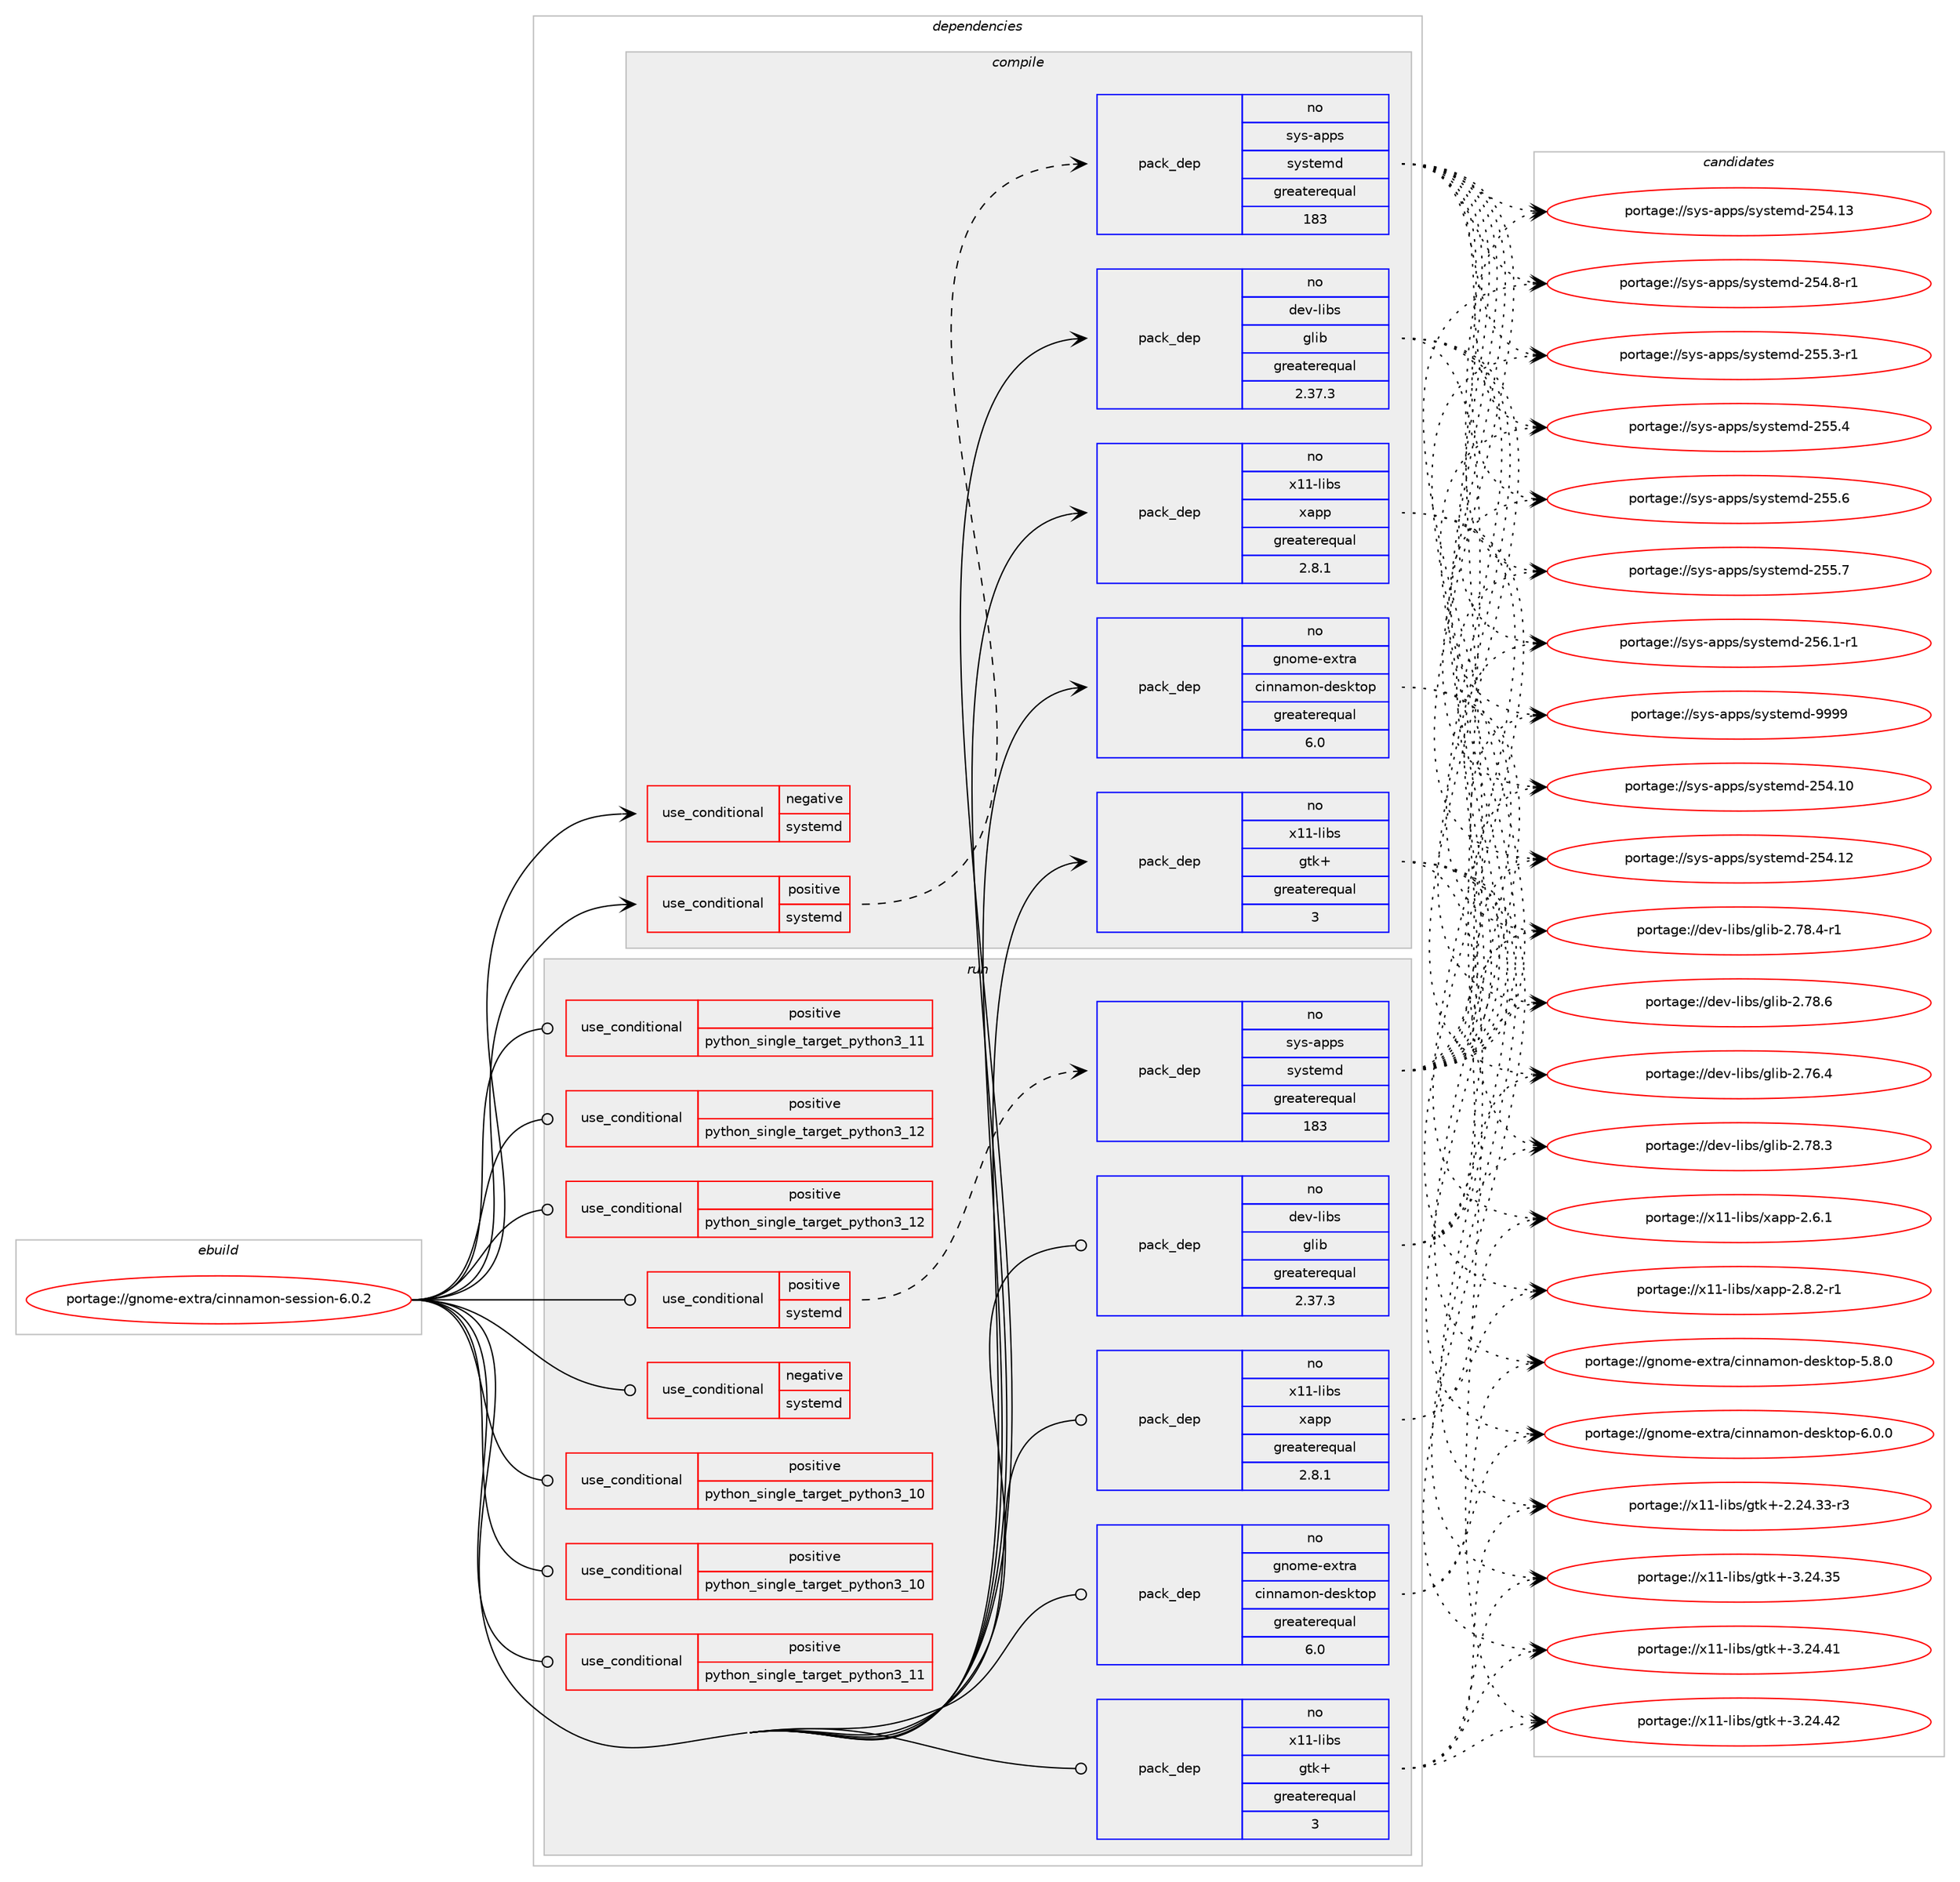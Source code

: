 digraph prolog {

# *************
# Graph options
# *************

newrank=true;
concentrate=true;
compound=true;
graph [rankdir=LR,fontname=Helvetica,fontsize=10,ranksep=1.5];#, ranksep=2.5, nodesep=0.2];
edge  [arrowhead=vee];
node  [fontname=Helvetica,fontsize=10];

# **********
# The ebuild
# **********

subgraph cluster_leftcol {
color=gray;
rank=same;
label=<<i>ebuild</i>>;
id [label="portage://gnome-extra/cinnamon-session-6.0.2", color=red, width=4, href="../gnome-extra/cinnamon-session-6.0.2.svg"];
}

# ****************
# The dependencies
# ****************

subgraph cluster_midcol {
color=gray;
label=<<i>dependencies</i>>;
subgraph cluster_compile {
fillcolor="#eeeeee";
style=filled;
label=<<i>compile</i>>;
subgraph cond64076 {
dependency119016 [label=<<TABLE BORDER="0" CELLBORDER="1" CELLSPACING="0" CELLPADDING="4"><TR><TD ROWSPAN="3" CELLPADDING="10">use_conditional</TD></TR><TR><TD>negative</TD></TR><TR><TD>systemd</TD></TR></TABLE>>, shape=none, color=red];
# *** BEGIN UNKNOWN DEPENDENCY TYPE (TODO) ***
# dependency119016 -> package_dependency(portage://gnome-extra/cinnamon-session-6.0.2,install,no,sys-auth,elogind,none,[,,],[],[use(enable(policykit),none)])
# *** END UNKNOWN DEPENDENCY TYPE (TODO) ***

}
id:e -> dependency119016:w [weight=20,style="solid",arrowhead="vee"];
subgraph cond64077 {
dependency119017 [label=<<TABLE BORDER="0" CELLBORDER="1" CELLSPACING="0" CELLPADDING="4"><TR><TD ROWSPAN="3" CELLPADDING="10">use_conditional</TD></TR><TR><TD>positive</TD></TR><TR><TD>systemd</TD></TR></TABLE>>, shape=none, color=red];
subgraph pack53425 {
dependency119018 [label=<<TABLE BORDER="0" CELLBORDER="1" CELLSPACING="0" CELLPADDING="4" WIDTH="220"><TR><TD ROWSPAN="6" CELLPADDING="30">pack_dep</TD></TR><TR><TD WIDTH="110">no</TD></TR><TR><TD>sys-apps</TD></TR><TR><TD>systemd</TD></TR><TR><TD>greaterequal</TD></TR><TR><TD>183</TD></TR></TABLE>>, shape=none, color=blue];
}
dependency119017:e -> dependency119018:w [weight=20,style="dashed",arrowhead="vee"];
}
id:e -> dependency119017:w [weight=20,style="solid",arrowhead="vee"];
subgraph pack53426 {
dependency119019 [label=<<TABLE BORDER="0" CELLBORDER="1" CELLSPACING="0" CELLPADDING="4" WIDTH="220"><TR><TD ROWSPAN="6" CELLPADDING="30">pack_dep</TD></TR><TR><TD WIDTH="110">no</TD></TR><TR><TD>dev-libs</TD></TR><TR><TD>glib</TD></TR><TR><TD>greaterequal</TD></TR><TR><TD>2.37.3</TD></TR></TABLE>>, shape=none, color=blue];
}
id:e -> dependency119019:w [weight=20,style="solid",arrowhead="vee"];
subgraph pack53427 {
dependency119020 [label=<<TABLE BORDER="0" CELLBORDER="1" CELLSPACING="0" CELLPADDING="4" WIDTH="220"><TR><TD ROWSPAN="6" CELLPADDING="30">pack_dep</TD></TR><TR><TD WIDTH="110">no</TD></TR><TR><TD>gnome-extra</TD></TR><TR><TD>cinnamon-desktop</TD></TR><TR><TD>greaterequal</TD></TR><TR><TD>6.0</TD></TR></TABLE>>, shape=none, color=blue];
}
id:e -> dependency119020:w [weight=20,style="solid",arrowhead="vee"];
# *** BEGIN UNKNOWN DEPENDENCY TYPE (TODO) ***
# id -> package_dependency(portage://gnome-extra/cinnamon-session-6.0.2,install,no,media-libs,libcanberra,none,[,,],[],[use(enable(pulseaudio),none)])
# *** END UNKNOWN DEPENDENCY TYPE (TODO) ***

# *** BEGIN UNKNOWN DEPENDENCY TYPE (TODO) ***
# id -> package_dependency(portage://gnome-extra/cinnamon-session-6.0.2,install,no,virtual,opengl,none,[,,],[],[])
# *** END UNKNOWN DEPENDENCY TYPE (TODO) ***

# *** BEGIN UNKNOWN DEPENDENCY TYPE (TODO) ***
# id -> package_dependency(portage://gnome-extra/cinnamon-session-6.0.2,install,no,x11-libs,cairo,none,[,,],[],[])
# *** END UNKNOWN DEPENDENCY TYPE (TODO) ***

# *** BEGIN UNKNOWN DEPENDENCY TYPE (TODO) ***
# id -> package_dependency(portage://gnome-extra/cinnamon-session-6.0.2,install,no,x11-libs,gdk-pixbuf,none,[,,],[slot(2)],[])
# *** END UNKNOWN DEPENDENCY TYPE (TODO) ***

subgraph pack53428 {
dependency119021 [label=<<TABLE BORDER="0" CELLBORDER="1" CELLSPACING="0" CELLPADDING="4" WIDTH="220"><TR><TD ROWSPAN="6" CELLPADDING="30">pack_dep</TD></TR><TR><TD WIDTH="110">no</TD></TR><TR><TD>x11-libs</TD></TR><TR><TD>gtk+</TD></TR><TR><TD>greaterequal</TD></TR><TR><TD>3</TD></TR></TABLE>>, shape=none, color=blue];
}
id:e -> dependency119021:w [weight=20,style="solid",arrowhead="vee"];
# *** BEGIN UNKNOWN DEPENDENCY TYPE (TODO) ***
# id -> package_dependency(portage://gnome-extra/cinnamon-session-6.0.2,install,no,x11-libs,libICE,none,[,,],[],[])
# *** END UNKNOWN DEPENDENCY TYPE (TODO) ***

# *** BEGIN UNKNOWN DEPENDENCY TYPE (TODO) ***
# id -> package_dependency(portage://gnome-extra/cinnamon-session-6.0.2,install,no,x11-libs,libSM,none,[,,],[],[])
# *** END UNKNOWN DEPENDENCY TYPE (TODO) ***

# *** BEGIN UNKNOWN DEPENDENCY TYPE (TODO) ***
# id -> package_dependency(portage://gnome-extra/cinnamon-session-6.0.2,install,no,x11-libs,libX11,none,[,,],[],[])
# *** END UNKNOWN DEPENDENCY TYPE (TODO) ***

# *** BEGIN UNKNOWN DEPENDENCY TYPE (TODO) ***
# id -> package_dependency(portage://gnome-extra/cinnamon-session-6.0.2,install,no,x11-libs,libXau,none,[,,],[],[])
# *** END UNKNOWN DEPENDENCY TYPE (TODO) ***

# *** BEGIN UNKNOWN DEPENDENCY TYPE (TODO) ***
# id -> package_dependency(portage://gnome-extra/cinnamon-session-6.0.2,install,no,x11-libs,libXcomposite,none,[,,],[],[])
# *** END UNKNOWN DEPENDENCY TYPE (TODO) ***

# *** BEGIN UNKNOWN DEPENDENCY TYPE (TODO) ***
# id -> package_dependency(portage://gnome-extra/cinnamon-session-6.0.2,install,no,x11-libs,libXext,none,[,,],[],[])
# *** END UNKNOWN DEPENDENCY TYPE (TODO) ***

# *** BEGIN UNKNOWN DEPENDENCY TYPE (TODO) ***
# id -> package_dependency(portage://gnome-extra/cinnamon-session-6.0.2,install,no,x11-libs,libXrender,none,[,,],[],[])
# *** END UNKNOWN DEPENDENCY TYPE (TODO) ***

# *** BEGIN UNKNOWN DEPENDENCY TYPE (TODO) ***
# id -> package_dependency(portage://gnome-extra/cinnamon-session-6.0.2,install,no,x11-libs,libXtst,none,[,,],[],[])
# *** END UNKNOWN DEPENDENCY TYPE (TODO) ***

# *** BEGIN UNKNOWN DEPENDENCY TYPE (TODO) ***
# id -> package_dependency(portage://gnome-extra/cinnamon-session-6.0.2,install,no,x11-libs,pango,none,[,,],[],[use(enable(X),none)])
# *** END UNKNOWN DEPENDENCY TYPE (TODO) ***

subgraph pack53429 {
dependency119022 [label=<<TABLE BORDER="0" CELLBORDER="1" CELLSPACING="0" CELLPADDING="4" WIDTH="220"><TR><TD ROWSPAN="6" CELLPADDING="30">pack_dep</TD></TR><TR><TD WIDTH="110">no</TD></TR><TR><TD>x11-libs</TD></TR><TR><TD>xapp</TD></TR><TR><TD>greaterequal</TD></TR><TR><TD>2.8.1</TD></TR></TABLE>>, shape=none, color=blue];
}
id:e -> dependency119022:w [weight=20,style="solid",arrowhead="vee"];
# *** BEGIN UNKNOWN DEPENDENCY TYPE (TODO) ***
# id -> package_dependency(portage://gnome-extra/cinnamon-session-6.0.2,install,no,x11-libs,xtrans,none,[,,],[],[])
# *** END UNKNOWN DEPENDENCY TYPE (TODO) ***

}
subgraph cluster_compileandrun {
fillcolor="#eeeeee";
style=filled;
label=<<i>compile and run</i>>;
}
subgraph cluster_run {
fillcolor="#eeeeee";
style=filled;
label=<<i>run</i>>;
subgraph cond64078 {
dependency119023 [label=<<TABLE BORDER="0" CELLBORDER="1" CELLSPACING="0" CELLPADDING="4"><TR><TD ROWSPAN="3" CELLPADDING="10">use_conditional</TD></TR><TR><TD>negative</TD></TR><TR><TD>systemd</TD></TR></TABLE>>, shape=none, color=red];
# *** BEGIN UNKNOWN DEPENDENCY TYPE (TODO) ***
# dependency119023 -> package_dependency(portage://gnome-extra/cinnamon-session-6.0.2,run,no,sys-auth,elogind,none,[,,],[],[use(enable(policykit),none)])
# *** END UNKNOWN DEPENDENCY TYPE (TODO) ***

}
id:e -> dependency119023:w [weight=20,style="solid",arrowhead="odot"];
subgraph cond64079 {
dependency119024 [label=<<TABLE BORDER="0" CELLBORDER="1" CELLSPACING="0" CELLPADDING="4"><TR><TD ROWSPAN="3" CELLPADDING="10">use_conditional</TD></TR><TR><TD>positive</TD></TR><TR><TD>python_single_target_python3_10</TD></TR></TABLE>>, shape=none, color=red];
# *** BEGIN UNKNOWN DEPENDENCY TYPE (TODO) ***
# dependency119024 -> package_dependency(portage://gnome-extra/cinnamon-session-6.0.2,run,no,dev-lang,python,none,[,,],[slot(3.10)],[])
# *** END UNKNOWN DEPENDENCY TYPE (TODO) ***

}
id:e -> dependency119024:w [weight=20,style="solid",arrowhead="odot"];
subgraph cond64080 {
dependency119025 [label=<<TABLE BORDER="0" CELLBORDER="1" CELLSPACING="0" CELLPADDING="4"><TR><TD ROWSPAN="3" CELLPADDING="10">use_conditional</TD></TR><TR><TD>positive</TD></TR><TR><TD>python_single_target_python3_10</TD></TR></TABLE>>, shape=none, color=red];
# *** BEGIN UNKNOWN DEPENDENCY TYPE (TODO) ***
# dependency119025 -> package_dependency(portage://gnome-extra/cinnamon-session-6.0.2,run,no,dev-python,pygobject,none,[,,],[slot(3)],[use(enable(python_targets_python3_10),negative)])
# *** END UNKNOWN DEPENDENCY TYPE (TODO) ***

# *** BEGIN UNKNOWN DEPENDENCY TYPE (TODO) ***
# dependency119025 -> package_dependency(portage://gnome-extra/cinnamon-session-6.0.2,run,no,dev-python,setproctitle,none,[,,],[],[use(enable(python_targets_python3_10),negative)])
# *** END UNKNOWN DEPENDENCY TYPE (TODO) ***

}
id:e -> dependency119025:w [weight=20,style="solid",arrowhead="odot"];
subgraph cond64081 {
dependency119026 [label=<<TABLE BORDER="0" CELLBORDER="1" CELLSPACING="0" CELLPADDING="4"><TR><TD ROWSPAN="3" CELLPADDING="10">use_conditional</TD></TR><TR><TD>positive</TD></TR><TR><TD>python_single_target_python3_11</TD></TR></TABLE>>, shape=none, color=red];
# *** BEGIN UNKNOWN DEPENDENCY TYPE (TODO) ***
# dependency119026 -> package_dependency(portage://gnome-extra/cinnamon-session-6.0.2,run,no,dev-lang,python,none,[,,],[slot(3.11)],[])
# *** END UNKNOWN DEPENDENCY TYPE (TODO) ***

}
id:e -> dependency119026:w [weight=20,style="solid",arrowhead="odot"];
subgraph cond64082 {
dependency119027 [label=<<TABLE BORDER="0" CELLBORDER="1" CELLSPACING="0" CELLPADDING="4"><TR><TD ROWSPAN="3" CELLPADDING="10">use_conditional</TD></TR><TR><TD>positive</TD></TR><TR><TD>python_single_target_python3_11</TD></TR></TABLE>>, shape=none, color=red];
# *** BEGIN UNKNOWN DEPENDENCY TYPE (TODO) ***
# dependency119027 -> package_dependency(portage://gnome-extra/cinnamon-session-6.0.2,run,no,dev-python,pygobject,none,[,,],[slot(3)],[use(enable(python_targets_python3_11),negative)])
# *** END UNKNOWN DEPENDENCY TYPE (TODO) ***

# *** BEGIN UNKNOWN DEPENDENCY TYPE (TODO) ***
# dependency119027 -> package_dependency(portage://gnome-extra/cinnamon-session-6.0.2,run,no,dev-python,setproctitle,none,[,,],[],[use(enable(python_targets_python3_11),negative)])
# *** END UNKNOWN DEPENDENCY TYPE (TODO) ***

}
id:e -> dependency119027:w [weight=20,style="solid",arrowhead="odot"];
subgraph cond64083 {
dependency119028 [label=<<TABLE BORDER="0" CELLBORDER="1" CELLSPACING="0" CELLPADDING="4"><TR><TD ROWSPAN="3" CELLPADDING="10">use_conditional</TD></TR><TR><TD>positive</TD></TR><TR><TD>python_single_target_python3_12</TD></TR></TABLE>>, shape=none, color=red];
# *** BEGIN UNKNOWN DEPENDENCY TYPE (TODO) ***
# dependency119028 -> package_dependency(portage://gnome-extra/cinnamon-session-6.0.2,run,no,dev-lang,python,none,[,,],[slot(3.12)],[])
# *** END UNKNOWN DEPENDENCY TYPE (TODO) ***

}
id:e -> dependency119028:w [weight=20,style="solid",arrowhead="odot"];
subgraph cond64084 {
dependency119029 [label=<<TABLE BORDER="0" CELLBORDER="1" CELLSPACING="0" CELLPADDING="4"><TR><TD ROWSPAN="3" CELLPADDING="10">use_conditional</TD></TR><TR><TD>positive</TD></TR><TR><TD>python_single_target_python3_12</TD></TR></TABLE>>, shape=none, color=red];
# *** BEGIN UNKNOWN DEPENDENCY TYPE (TODO) ***
# dependency119029 -> package_dependency(portage://gnome-extra/cinnamon-session-6.0.2,run,no,dev-python,pygobject,none,[,,],[slot(3)],[use(enable(python_targets_python3_12),negative)])
# *** END UNKNOWN DEPENDENCY TYPE (TODO) ***

# *** BEGIN UNKNOWN DEPENDENCY TYPE (TODO) ***
# dependency119029 -> package_dependency(portage://gnome-extra/cinnamon-session-6.0.2,run,no,dev-python,setproctitle,none,[,,],[],[use(enable(python_targets_python3_12),negative)])
# *** END UNKNOWN DEPENDENCY TYPE (TODO) ***

}
id:e -> dependency119029:w [weight=20,style="solid",arrowhead="odot"];
subgraph cond64085 {
dependency119030 [label=<<TABLE BORDER="0" CELLBORDER="1" CELLSPACING="0" CELLPADDING="4"><TR><TD ROWSPAN="3" CELLPADDING="10">use_conditional</TD></TR><TR><TD>positive</TD></TR><TR><TD>systemd</TD></TR></TABLE>>, shape=none, color=red];
subgraph pack53430 {
dependency119031 [label=<<TABLE BORDER="0" CELLBORDER="1" CELLSPACING="0" CELLPADDING="4" WIDTH="220"><TR><TD ROWSPAN="6" CELLPADDING="30">pack_dep</TD></TR><TR><TD WIDTH="110">no</TD></TR><TR><TD>sys-apps</TD></TR><TR><TD>systemd</TD></TR><TR><TD>greaterequal</TD></TR><TR><TD>183</TD></TR></TABLE>>, shape=none, color=blue];
}
dependency119030:e -> dependency119031:w [weight=20,style="dashed",arrowhead="vee"];
}
id:e -> dependency119030:w [weight=20,style="solid",arrowhead="odot"];
subgraph pack53431 {
dependency119032 [label=<<TABLE BORDER="0" CELLBORDER="1" CELLSPACING="0" CELLPADDING="4" WIDTH="220"><TR><TD ROWSPAN="6" CELLPADDING="30">pack_dep</TD></TR><TR><TD WIDTH="110">no</TD></TR><TR><TD>dev-libs</TD></TR><TR><TD>glib</TD></TR><TR><TD>greaterequal</TD></TR><TR><TD>2.37.3</TD></TR></TABLE>>, shape=none, color=blue];
}
id:e -> dependency119032:w [weight=20,style="solid",arrowhead="odot"];
# *** BEGIN UNKNOWN DEPENDENCY TYPE (TODO) ***
# id -> package_dependency(portage://gnome-extra/cinnamon-session-6.0.2,run,no,dev-libs,gobject-introspection,none,[,,],[],[])
# *** END UNKNOWN DEPENDENCY TYPE (TODO) ***

subgraph pack53432 {
dependency119033 [label=<<TABLE BORDER="0" CELLBORDER="1" CELLSPACING="0" CELLPADDING="4" WIDTH="220"><TR><TD ROWSPAN="6" CELLPADDING="30">pack_dep</TD></TR><TR><TD WIDTH="110">no</TD></TR><TR><TD>gnome-extra</TD></TR><TR><TD>cinnamon-desktop</TD></TR><TR><TD>greaterequal</TD></TR><TR><TD>6.0</TD></TR></TABLE>>, shape=none, color=blue];
}
id:e -> dependency119033:w [weight=20,style="solid",arrowhead="odot"];
# *** BEGIN UNKNOWN DEPENDENCY TYPE (TODO) ***
# id -> package_dependency(portage://gnome-extra/cinnamon-session-6.0.2,run,no,media-libs,libcanberra,none,[,,],[],[use(enable(pulseaudio),none)])
# *** END UNKNOWN DEPENDENCY TYPE (TODO) ***

# *** BEGIN UNKNOWN DEPENDENCY TYPE (TODO) ***
# id -> package_dependency(portage://gnome-extra/cinnamon-session-6.0.2,run,no,virtual,opengl,none,[,,],[],[])
# *** END UNKNOWN DEPENDENCY TYPE (TODO) ***

# *** BEGIN UNKNOWN DEPENDENCY TYPE (TODO) ***
# id -> package_dependency(portage://gnome-extra/cinnamon-session-6.0.2,run,no,x11-libs,cairo,none,[,,],[],[])
# *** END UNKNOWN DEPENDENCY TYPE (TODO) ***

# *** BEGIN UNKNOWN DEPENDENCY TYPE (TODO) ***
# id -> package_dependency(portage://gnome-extra/cinnamon-session-6.0.2,run,no,x11-libs,gdk-pixbuf,none,[,,],[slot(2)],[])
# *** END UNKNOWN DEPENDENCY TYPE (TODO) ***

subgraph pack53433 {
dependency119034 [label=<<TABLE BORDER="0" CELLBORDER="1" CELLSPACING="0" CELLPADDING="4" WIDTH="220"><TR><TD ROWSPAN="6" CELLPADDING="30">pack_dep</TD></TR><TR><TD WIDTH="110">no</TD></TR><TR><TD>x11-libs</TD></TR><TR><TD>gtk+</TD></TR><TR><TD>greaterequal</TD></TR><TR><TD>3</TD></TR></TABLE>>, shape=none, color=blue];
}
id:e -> dependency119034:w [weight=20,style="solid",arrowhead="odot"];
# *** BEGIN UNKNOWN DEPENDENCY TYPE (TODO) ***
# id -> package_dependency(portage://gnome-extra/cinnamon-session-6.0.2,run,no,x11-libs,libICE,none,[,,],[],[])
# *** END UNKNOWN DEPENDENCY TYPE (TODO) ***

# *** BEGIN UNKNOWN DEPENDENCY TYPE (TODO) ***
# id -> package_dependency(portage://gnome-extra/cinnamon-session-6.0.2,run,no,x11-libs,libSM,none,[,,],[],[])
# *** END UNKNOWN DEPENDENCY TYPE (TODO) ***

# *** BEGIN UNKNOWN DEPENDENCY TYPE (TODO) ***
# id -> package_dependency(portage://gnome-extra/cinnamon-session-6.0.2,run,no,x11-libs,libX11,none,[,,],[],[])
# *** END UNKNOWN DEPENDENCY TYPE (TODO) ***

# *** BEGIN UNKNOWN DEPENDENCY TYPE (TODO) ***
# id -> package_dependency(portage://gnome-extra/cinnamon-session-6.0.2,run,no,x11-libs,libXau,none,[,,],[],[])
# *** END UNKNOWN DEPENDENCY TYPE (TODO) ***

# *** BEGIN UNKNOWN DEPENDENCY TYPE (TODO) ***
# id -> package_dependency(portage://gnome-extra/cinnamon-session-6.0.2,run,no,x11-libs,libXcomposite,none,[,,],[],[])
# *** END UNKNOWN DEPENDENCY TYPE (TODO) ***

# *** BEGIN UNKNOWN DEPENDENCY TYPE (TODO) ***
# id -> package_dependency(portage://gnome-extra/cinnamon-session-6.0.2,run,no,x11-libs,libXext,none,[,,],[],[])
# *** END UNKNOWN DEPENDENCY TYPE (TODO) ***

# *** BEGIN UNKNOWN DEPENDENCY TYPE (TODO) ***
# id -> package_dependency(portage://gnome-extra/cinnamon-session-6.0.2,run,no,x11-libs,libXrender,none,[,,],[],[])
# *** END UNKNOWN DEPENDENCY TYPE (TODO) ***

# *** BEGIN UNKNOWN DEPENDENCY TYPE (TODO) ***
# id -> package_dependency(portage://gnome-extra/cinnamon-session-6.0.2,run,no,x11-libs,libXtst,none,[,,],[],[])
# *** END UNKNOWN DEPENDENCY TYPE (TODO) ***

# *** BEGIN UNKNOWN DEPENDENCY TYPE (TODO) ***
# id -> package_dependency(portage://gnome-extra/cinnamon-session-6.0.2,run,no,x11-libs,pango,none,[,,],[],[use(enable(X),none)])
# *** END UNKNOWN DEPENDENCY TYPE (TODO) ***

subgraph pack53434 {
dependency119035 [label=<<TABLE BORDER="0" CELLBORDER="1" CELLSPACING="0" CELLPADDING="4" WIDTH="220"><TR><TD ROWSPAN="6" CELLPADDING="30">pack_dep</TD></TR><TR><TD WIDTH="110">no</TD></TR><TR><TD>x11-libs</TD></TR><TR><TD>xapp</TD></TR><TR><TD>greaterequal</TD></TR><TR><TD>2.8.1</TD></TR></TABLE>>, shape=none, color=blue];
}
id:e -> dependency119035:w [weight=20,style="solid",arrowhead="odot"];
}
}

# **************
# The candidates
# **************

subgraph cluster_choices {
rank=same;
color=gray;
label=<<i>candidates</i>>;

subgraph choice53425 {
color=black;
nodesep=1;
choice11512111545971121121154711512111511610110910045505352464948 [label="portage://sys-apps/systemd-254.10", color=red, width=4,href="../sys-apps/systemd-254.10.svg"];
choice11512111545971121121154711512111511610110910045505352464950 [label="portage://sys-apps/systemd-254.12", color=red, width=4,href="../sys-apps/systemd-254.12.svg"];
choice11512111545971121121154711512111511610110910045505352464951 [label="portage://sys-apps/systemd-254.13", color=red, width=4,href="../sys-apps/systemd-254.13.svg"];
choice1151211154597112112115471151211151161011091004550535246564511449 [label="portage://sys-apps/systemd-254.8-r1", color=red, width=4,href="../sys-apps/systemd-254.8-r1.svg"];
choice1151211154597112112115471151211151161011091004550535346514511449 [label="portage://sys-apps/systemd-255.3-r1", color=red, width=4,href="../sys-apps/systemd-255.3-r1.svg"];
choice115121115459711211211547115121115116101109100455053534652 [label="portage://sys-apps/systemd-255.4", color=red, width=4,href="../sys-apps/systemd-255.4.svg"];
choice115121115459711211211547115121115116101109100455053534654 [label="portage://sys-apps/systemd-255.6", color=red, width=4,href="../sys-apps/systemd-255.6.svg"];
choice115121115459711211211547115121115116101109100455053534655 [label="portage://sys-apps/systemd-255.7", color=red, width=4,href="../sys-apps/systemd-255.7.svg"];
choice1151211154597112112115471151211151161011091004550535446494511449 [label="portage://sys-apps/systemd-256.1-r1", color=red, width=4,href="../sys-apps/systemd-256.1-r1.svg"];
choice1151211154597112112115471151211151161011091004557575757 [label="portage://sys-apps/systemd-9999", color=red, width=4,href="../sys-apps/systemd-9999.svg"];
dependency119018:e -> choice11512111545971121121154711512111511610110910045505352464948:w [style=dotted,weight="100"];
dependency119018:e -> choice11512111545971121121154711512111511610110910045505352464950:w [style=dotted,weight="100"];
dependency119018:e -> choice11512111545971121121154711512111511610110910045505352464951:w [style=dotted,weight="100"];
dependency119018:e -> choice1151211154597112112115471151211151161011091004550535246564511449:w [style=dotted,weight="100"];
dependency119018:e -> choice1151211154597112112115471151211151161011091004550535346514511449:w [style=dotted,weight="100"];
dependency119018:e -> choice115121115459711211211547115121115116101109100455053534652:w [style=dotted,weight="100"];
dependency119018:e -> choice115121115459711211211547115121115116101109100455053534654:w [style=dotted,weight="100"];
dependency119018:e -> choice115121115459711211211547115121115116101109100455053534655:w [style=dotted,weight="100"];
dependency119018:e -> choice1151211154597112112115471151211151161011091004550535446494511449:w [style=dotted,weight="100"];
dependency119018:e -> choice1151211154597112112115471151211151161011091004557575757:w [style=dotted,weight="100"];
}
subgraph choice53426 {
color=black;
nodesep=1;
choice1001011184510810598115471031081059845504655544652 [label="portage://dev-libs/glib-2.76.4", color=red, width=4,href="../dev-libs/glib-2.76.4.svg"];
choice1001011184510810598115471031081059845504655564651 [label="portage://dev-libs/glib-2.78.3", color=red, width=4,href="../dev-libs/glib-2.78.3.svg"];
choice10010111845108105981154710310810598455046555646524511449 [label="portage://dev-libs/glib-2.78.4-r1", color=red, width=4,href="../dev-libs/glib-2.78.4-r1.svg"];
choice1001011184510810598115471031081059845504655564654 [label="portage://dev-libs/glib-2.78.6", color=red, width=4,href="../dev-libs/glib-2.78.6.svg"];
dependency119019:e -> choice1001011184510810598115471031081059845504655544652:w [style=dotted,weight="100"];
dependency119019:e -> choice1001011184510810598115471031081059845504655564651:w [style=dotted,weight="100"];
dependency119019:e -> choice10010111845108105981154710310810598455046555646524511449:w [style=dotted,weight="100"];
dependency119019:e -> choice1001011184510810598115471031081059845504655564654:w [style=dotted,weight="100"];
}
subgraph choice53427 {
color=black;
nodesep=1;
choice103110111109101451011201161149747991051101109710911111045100101115107116111112455346564648 [label="portage://gnome-extra/cinnamon-desktop-5.8.0", color=red, width=4,href="../gnome-extra/cinnamon-desktop-5.8.0.svg"];
choice103110111109101451011201161149747991051101109710911111045100101115107116111112455446484648 [label="portage://gnome-extra/cinnamon-desktop-6.0.0", color=red, width=4,href="../gnome-extra/cinnamon-desktop-6.0.0.svg"];
dependency119020:e -> choice103110111109101451011201161149747991051101109710911111045100101115107116111112455346564648:w [style=dotted,weight="100"];
dependency119020:e -> choice103110111109101451011201161149747991051101109710911111045100101115107116111112455446484648:w [style=dotted,weight="100"];
}
subgraph choice53428 {
color=black;
nodesep=1;
choice12049494510810598115471031161074345504650524651514511451 [label="portage://x11-libs/gtk+-2.24.33-r3", color=red, width=4,href="../x11-libs/gtk+-2.24.33-r3.svg"];
choice1204949451081059811547103116107434551465052465153 [label="portage://x11-libs/gtk+-3.24.35", color=red, width=4,href="../x11-libs/gtk+-3.24.35.svg"];
choice1204949451081059811547103116107434551465052465249 [label="portage://x11-libs/gtk+-3.24.41", color=red, width=4,href="../x11-libs/gtk+-3.24.41.svg"];
choice1204949451081059811547103116107434551465052465250 [label="portage://x11-libs/gtk+-3.24.42", color=red, width=4,href="../x11-libs/gtk+-3.24.42.svg"];
dependency119021:e -> choice12049494510810598115471031161074345504650524651514511451:w [style=dotted,weight="100"];
dependency119021:e -> choice1204949451081059811547103116107434551465052465153:w [style=dotted,weight="100"];
dependency119021:e -> choice1204949451081059811547103116107434551465052465249:w [style=dotted,weight="100"];
dependency119021:e -> choice1204949451081059811547103116107434551465052465250:w [style=dotted,weight="100"];
}
subgraph choice53429 {
color=black;
nodesep=1;
choice120494945108105981154712097112112455046544649 [label="portage://x11-libs/xapp-2.6.1", color=red, width=4,href="../x11-libs/xapp-2.6.1.svg"];
choice1204949451081059811547120971121124550465646504511449 [label="portage://x11-libs/xapp-2.8.2-r1", color=red, width=4,href="../x11-libs/xapp-2.8.2-r1.svg"];
dependency119022:e -> choice120494945108105981154712097112112455046544649:w [style=dotted,weight="100"];
dependency119022:e -> choice1204949451081059811547120971121124550465646504511449:w [style=dotted,weight="100"];
}
subgraph choice53430 {
color=black;
nodesep=1;
choice11512111545971121121154711512111511610110910045505352464948 [label="portage://sys-apps/systemd-254.10", color=red, width=4,href="../sys-apps/systemd-254.10.svg"];
choice11512111545971121121154711512111511610110910045505352464950 [label="portage://sys-apps/systemd-254.12", color=red, width=4,href="../sys-apps/systemd-254.12.svg"];
choice11512111545971121121154711512111511610110910045505352464951 [label="portage://sys-apps/systemd-254.13", color=red, width=4,href="../sys-apps/systemd-254.13.svg"];
choice1151211154597112112115471151211151161011091004550535246564511449 [label="portage://sys-apps/systemd-254.8-r1", color=red, width=4,href="../sys-apps/systemd-254.8-r1.svg"];
choice1151211154597112112115471151211151161011091004550535346514511449 [label="portage://sys-apps/systemd-255.3-r1", color=red, width=4,href="../sys-apps/systemd-255.3-r1.svg"];
choice115121115459711211211547115121115116101109100455053534652 [label="portage://sys-apps/systemd-255.4", color=red, width=4,href="../sys-apps/systemd-255.4.svg"];
choice115121115459711211211547115121115116101109100455053534654 [label="portage://sys-apps/systemd-255.6", color=red, width=4,href="../sys-apps/systemd-255.6.svg"];
choice115121115459711211211547115121115116101109100455053534655 [label="portage://sys-apps/systemd-255.7", color=red, width=4,href="../sys-apps/systemd-255.7.svg"];
choice1151211154597112112115471151211151161011091004550535446494511449 [label="portage://sys-apps/systemd-256.1-r1", color=red, width=4,href="../sys-apps/systemd-256.1-r1.svg"];
choice1151211154597112112115471151211151161011091004557575757 [label="portage://sys-apps/systemd-9999", color=red, width=4,href="../sys-apps/systemd-9999.svg"];
dependency119031:e -> choice11512111545971121121154711512111511610110910045505352464948:w [style=dotted,weight="100"];
dependency119031:e -> choice11512111545971121121154711512111511610110910045505352464950:w [style=dotted,weight="100"];
dependency119031:e -> choice11512111545971121121154711512111511610110910045505352464951:w [style=dotted,weight="100"];
dependency119031:e -> choice1151211154597112112115471151211151161011091004550535246564511449:w [style=dotted,weight="100"];
dependency119031:e -> choice1151211154597112112115471151211151161011091004550535346514511449:w [style=dotted,weight="100"];
dependency119031:e -> choice115121115459711211211547115121115116101109100455053534652:w [style=dotted,weight="100"];
dependency119031:e -> choice115121115459711211211547115121115116101109100455053534654:w [style=dotted,weight="100"];
dependency119031:e -> choice115121115459711211211547115121115116101109100455053534655:w [style=dotted,weight="100"];
dependency119031:e -> choice1151211154597112112115471151211151161011091004550535446494511449:w [style=dotted,weight="100"];
dependency119031:e -> choice1151211154597112112115471151211151161011091004557575757:w [style=dotted,weight="100"];
}
subgraph choice53431 {
color=black;
nodesep=1;
choice1001011184510810598115471031081059845504655544652 [label="portage://dev-libs/glib-2.76.4", color=red, width=4,href="../dev-libs/glib-2.76.4.svg"];
choice1001011184510810598115471031081059845504655564651 [label="portage://dev-libs/glib-2.78.3", color=red, width=4,href="../dev-libs/glib-2.78.3.svg"];
choice10010111845108105981154710310810598455046555646524511449 [label="portage://dev-libs/glib-2.78.4-r1", color=red, width=4,href="../dev-libs/glib-2.78.4-r1.svg"];
choice1001011184510810598115471031081059845504655564654 [label="portage://dev-libs/glib-2.78.6", color=red, width=4,href="../dev-libs/glib-2.78.6.svg"];
dependency119032:e -> choice1001011184510810598115471031081059845504655544652:w [style=dotted,weight="100"];
dependency119032:e -> choice1001011184510810598115471031081059845504655564651:w [style=dotted,weight="100"];
dependency119032:e -> choice10010111845108105981154710310810598455046555646524511449:w [style=dotted,weight="100"];
dependency119032:e -> choice1001011184510810598115471031081059845504655564654:w [style=dotted,weight="100"];
}
subgraph choice53432 {
color=black;
nodesep=1;
choice103110111109101451011201161149747991051101109710911111045100101115107116111112455346564648 [label="portage://gnome-extra/cinnamon-desktop-5.8.0", color=red, width=4,href="../gnome-extra/cinnamon-desktop-5.8.0.svg"];
choice103110111109101451011201161149747991051101109710911111045100101115107116111112455446484648 [label="portage://gnome-extra/cinnamon-desktop-6.0.0", color=red, width=4,href="../gnome-extra/cinnamon-desktop-6.0.0.svg"];
dependency119033:e -> choice103110111109101451011201161149747991051101109710911111045100101115107116111112455346564648:w [style=dotted,weight="100"];
dependency119033:e -> choice103110111109101451011201161149747991051101109710911111045100101115107116111112455446484648:w [style=dotted,weight="100"];
}
subgraph choice53433 {
color=black;
nodesep=1;
choice12049494510810598115471031161074345504650524651514511451 [label="portage://x11-libs/gtk+-2.24.33-r3", color=red, width=4,href="../x11-libs/gtk+-2.24.33-r3.svg"];
choice1204949451081059811547103116107434551465052465153 [label="portage://x11-libs/gtk+-3.24.35", color=red, width=4,href="../x11-libs/gtk+-3.24.35.svg"];
choice1204949451081059811547103116107434551465052465249 [label="portage://x11-libs/gtk+-3.24.41", color=red, width=4,href="../x11-libs/gtk+-3.24.41.svg"];
choice1204949451081059811547103116107434551465052465250 [label="portage://x11-libs/gtk+-3.24.42", color=red, width=4,href="../x11-libs/gtk+-3.24.42.svg"];
dependency119034:e -> choice12049494510810598115471031161074345504650524651514511451:w [style=dotted,weight="100"];
dependency119034:e -> choice1204949451081059811547103116107434551465052465153:w [style=dotted,weight="100"];
dependency119034:e -> choice1204949451081059811547103116107434551465052465249:w [style=dotted,weight="100"];
dependency119034:e -> choice1204949451081059811547103116107434551465052465250:w [style=dotted,weight="100"];
}
subgraph choice53434 {
color=black;
nodesep=1;
choice120494945108105981154712097112112455046544649 [label="portage://x11-libs/xapp-2.6.1", color=red, width=4,href="../x11-libs/xapp-2.6.1.svg"];
choice1204949451081059811547120971121124550465646504511449 [label="portage://x11-libs/xapp-2.8.2-r1", color=red, width=4,href="../x11-libs/xapp-2.8.2-r1.svg"];
dependency119035:e -> choice120494945108105981154712097112112455046544649:w [style=dotted,weight="100"];
dependency119035:e -> choice1204949451081059811547120971121124550465646504511449:w [style=dotted,weight="100"];
}
}

}
